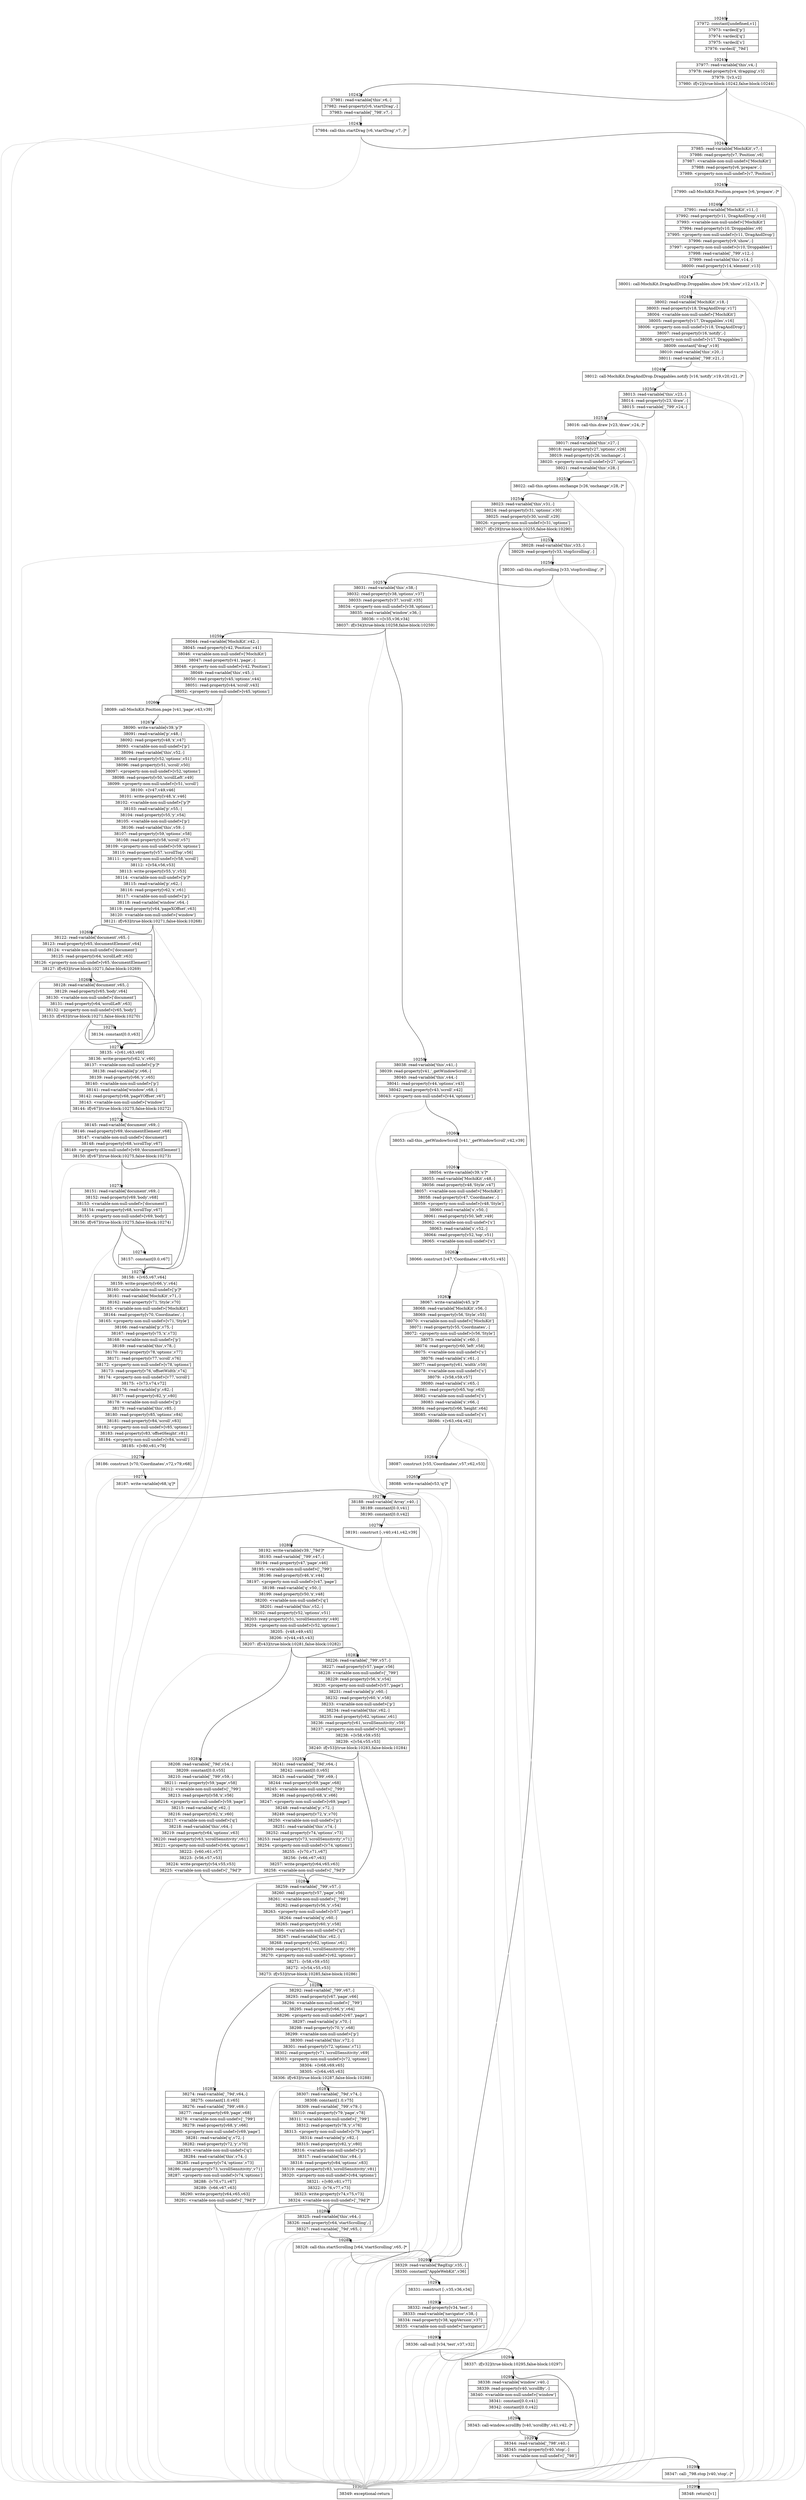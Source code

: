 digraph {
rankdir="TD"
BB_entry730[shape=none,label=""];
BB_entry730 -> BB10240 [tailport=s, headport=n, headlabel="    10240"]
BB10240 [shape=record label="{37972: constant[undefined,v1]|37973: vardecl['p']|37974: vardecl['q']|37975: vardecl['s']|37976: vardecl['_79d']}" ] 
BB10240 -> BB10241 [tailport=s, headport=n, headlabel="      10241"]
BB10241 [shape=record label="{37977: read-variable['this',v4,-]|37978: read-property[v4,'dragging',v3]|37979: ![v3,v2]|37980: if[v2](true-block:10242,false-block:10244)}" ] 
BB10241 -> BB10242 [tailport=s, headport=n, headlabel="      10242"]
BB10241 -> BB10244 [tailport=s, headport=n, headlabel="      10244"]
BB10241 -> BB10300 [tailport=s, headport=n, color=gray, headlabel="      10300"]
BB10242 [shape=record label="{37981: read-variable['this',v6,-]|37982: read-property[v6,'startDrag',-]|37983: read-variable['_798',v7,-]}" ] 
BB10242 -> BB10243 [tailport=s, headport=n, headlabel="      10243"]
BB10242 -> BB10300 [tailport=s, headport=n, color=gray]
BB10243 [shape=record label="{37984: call-this.startDrag [v6,'startDrag',v7,-]*}" ] 
BB10243 -> BB10244 [tailport=s, headport=n]
BB10243 -> BB10300 [tailport=s, headport=n, color=gray]
BB10244 [shape=record label="{37985: read-variable['MochiKit',v7,-]|37986: read-property[v7,'Position',v6]|37987: \<variable-non-null-undef\>['MochiKit']|37988: read-property[v6,'prepare',-]|37989: \<property-non-null-undef\>[v7,'Position']}" ] 
BB10244 -> BB10245 [tailport=s, headport=n, headlabel="      10245"]
BB10244 -> BB10300 [tailport=s, headport=n, color=gray]
BB10245 [shape=record label="{37990: call-MochiKit.Position.prepare [v6,'prepare',-]*}" ] 
BB10245 -> BB10246 [tailport=s, headport=n, headlabel="      10246"]
BB10245 -> BB10300 [tailport=s, headport=n, color=gray]
BB10246 [shape=record label="{37991: read-variable['MochiKit',v11,-]|37992: read-property[v11,'DragAndDrop',v10]|37993: \<variable-non-null-undef\>['MochiKit']|37994: read-property[v10,'Droppables',v9]|37995: \<property-non-null-undef\>[v11,'DragAndDrop']|37996: read-property[v9,'show',-]|37997: \<property-non-null-undef\>[v10,'Droppables']|37998: read-variable['_799',v12,-]|37999: read-variable['this',v14,-]|38000: read-property[v14,'element',v13]}" ] 
BB10246 -> BB10247 [tailport=s, headport=n, headlabel="      10247"]
BB10246 -> BB10300 [tailport=s, headport=n, color=gray]
BB10247 [shape=record label="{38001: call-MochiKit.DragAndDrop.Droppables.show [v9,'show',v12,v13,-]*}" ] 
BB10247 -> BB10248 [tailport=s, headport=n, headlabel="      10248"]
BB10247 -> BB10300 [tailport=s, headport=n, color=gray]
BB10248 [shape=record label="{38002: read-variable['MochiKit',v18,-]|38003: read-property[v18,'DragAndDrop',v17]|38004: \<variable-non-null-undef\>['MochiKit']|38005: read-property[v17,'Draggables',v16]|38006: \<property-non-null-undef\>[v18,'DragAndDrop']|38007: read-property[v16,'notify',-]|38008: \<property-non-null-undef\>[v17,'Draggables']|38009: constant[\"drag\",v19]|38010: read-variable['this',v20,-]|38011: read-variable['_798',v21,-]}" ] 
BB10248 -> BB10249 [tailport=s, headport=n, headlabel="      10249"]
BB10248 -> BB10300 [tailport=s, headport=n, color=gray]
BB10249 [shape=record label="{38012: call-MochiKit.DragAndDrop.Draggables.notify [v16,'notify',v19,v20,v21,-]*}" ] 
BB10249 -> BB10250 [tailport=s, headport=n, headlabel="      10250"]
BB10249 -> BB10300 [tailport=s, headport=n, color=gray]
BB10250 [shape=record label="{38013: read-variable['this',v23,-]|38014: read-property[v23,'draw',-]|38015: read-variable['_799',v24,-]}" ] 
BB10250 -> BB10251 [tailport=s, headport=n, headlabel="      10251"]
BB10250 -> BB10300 [tailport=s, headport=n, color=gray]
BB10251 [shape=record label="{38016: call-this.draw [v23,'draw',v24,-]*}" ] 
BB10251 -> BB10252 [tailport=s, headport=n, headlabel="      10252"]
BB10251 -> BB10300 [tailport=s, headport=n, color=gray]
BB10252 [shape=record label="{38017: read-variable['this',v27,-]|38018: read-property[v27,'options',v26]|38019: read-property[v26,'onchange',-]|38020: \<property-non-null-undef\>[v27,'options']|38021: read-variable['this',v28,-]}" ] 
BB10252 -> BB10253 [tailport=s, headport=n, headlabel="      10253"]
BB10252 -> BB10300 [tailport=s, headport=n, color=gray]
BB10253 [shape=record label="{38022: call-this.options.onchange [v26,'onchange',v28,-]*}" ] 
BB10253 -> BB10254 [tailport=s, headport=n, headlabel="      10254"]
BB10253 -> BB10300 [tailport=s, headport=n, color=gray]
BB10254 [shape=record label="{38023: read-variable['this',v31,-]|38024: read-property[v31,'options',v30]|38025: read-property[v30,'scroll',v29]|38026: \<property-non-null-undef\>[v31,'options']|38027: if[v29](true-block:10255,false-block:10290)}" ] 
BB10254 -> BB10255 [tailport=s, headport=n, headlabel="      10255"]
BB10254 -> BB10290 [tailport=s, headport=n, headlabel="      10290"]
BB10254 -> BB10300 [tailport=s, headport=n, color=gray]
BB10255 [shape=record label="{38028: read-variable['this',v33,-]|38029: read-property[v33,'stopScrolling',-]}" ] 
BB10255 -> BB10256 [tailport=s, headport=n, headlabel="      10256"]
BB10255 -> BB10300 [tailport=s, headport=n, color=gray]
BB10256 [shape=record label="{38030: call-this.stopScrolling [v33,'stopScrolling',-]*}" ] 
BB10256 -> BB10257 [tailport=s, headport=n, headlabel="      10257"]
BB10256 -> BB10300 [tailport=s, headport=n, color=gray]
BB10257 [shape=record label="{38031: read-variable['this',v38,-]|38032: read-property[v38,'options',v37]|38033: read-property[v37,'scroll',v35]|38034: \<property-non-null-undef\>[v38,'options']|38035: read-variable['window',v36,-]|38036: ==[v35,v36,v34]|38037: if[v34](true-block:10258,false-block:10259)}" ] 
BB10257 -> BB10258 [tailport=s, headport=n, headlabel="      10258"]
BB10257 -> BB10259 [tailport=s, headport=n, headlabel="      10259"]
BB10257 -> BB10300 [tailport=s, headport=n, color=gray]
BB10258 [shape=record label="{38038: read-variable['this',v41,-]|38039: read-property[v41,'_getWindowScroll',-]|38040: read-variable['this',v44,-]|38041: read-property[v44,'options',v43]|38042: read-property[v43,'scroll',v42]|38043: \<property-non-null-undef\>[v44,'options']}" ] 
BB10258 -> BB10260 [tailport=s, headport=n, headlabel="      10260"]
BB10258 -> BB10300 [tailport=s, headport=n, color=gray]
BB10259 [shape=record label="{38044: read-variable['MochiKit',v42,-]|38045: read-property[v42,'Position',v41]|38046: \<variable-non-null-undef\>['MochiKit']|38047: read-property[v41,'page',-]|38048: \<property-non-null-undef\>[v42,'Position']|38049: read-variable['this',v45,-]|38050: read-property[v45,'options',v44]|38051: read-property[v44,'scroll',v43]|38052: \<property-non-null-undef\>[v45,'options']}" ] 
BB10259 -> BB10266 [tailport=s, headport=n, headlabel="      10266"]
BB10259 -> BB10300 [tailport=s, headport=n, color=gray]
BB10260 [shape=record label="{38053: call-this._getWindowScroll [v41,'_getWindowScroll',v42,v39]}" ] 
BB10260 -> BB10261 [tailport=s, headport=n, headlabel="      10261"]
BB10260 -> BB10300 [tailport=s, headport=n, color=gray]
BB10261 [shape=record label="{38054: write-variable[v39,'s']*|38055: read-variable['MochiKit',v48,-]|38056: read-property[v48,'Style',v47]|38057: \<variable-non-null-undef\>['MochiKit']|38058: read-property[v47,'Coordinates',-]|38059: \<property-non-null-undef\>[v48,'Style']|38060: read-variable['s',v50,-]|38061: read-property[v50,'left',v49]|38062: \<variable-non-null-undef\>['s']|38063: read-variable['s',v52,-]|38064: read-property[v52,'top',v51]|38065: \<variable-non-null-undef\>['s']}" ] 
BB10261 -> BB10262 [tailport=s, headport=n, headlabel="      10262"]
BB10261 -> BB10300 [tailport=s, headport=n, color=gray]
BB10262 [shape=record label="{38066: construct [v47,'Coordinates',v49,v51,v45]}" ] 
BB10262 -> BB10263 [tailport=s, headport=n, headlabel="      10263"]
BB10262 -> BB10300 [tailport=s, headport=n, color=gray]
BB10263 [shape=record label="{38067: write-variable[v45,'p']*|38068: read-variable['MochiKit',v56,-]|38069: read-property[v56,'Style',v55]|38070: \<variable-non-null-undef\>['MochiKit']|38071: read-property[v55,'Coordinates',-]|38072: \<property-non-null-undef\>[v56,'Style']|38073: read-variable['s',v60,-]|38074: read-property[v60,'left',v58]|38075: \<variable-non-null-undef\>['s']|38076: read-variable['s',v61,-]|38077: read-property[v61,'width',v59]|38078: \<variable-non-null-undef\>['s']|38079: +[v58,v59,v57]|38080: read-variable['s',v65,-]|38081: read-property[v65,'top',v63]|38082: \<variable-non-null-undef\>['s']|38083: read-variable['s',v66,-]|38084: read-property[v66,'height',v64]|38085: \<variable-non-null-undef\>['s']|38086: +[v63,v64,v62]}" ] 
BB10263 -> BB10264 [tailport=s, headport=n, headlabel="      10264"]
BB10263 -> BB10300 [tailport=s, headport=n, color=gray]
BB10264 [shape=record label="{38087: construct [v55,'Coordinates',v57,v62,v53]}" ] 
BB10264 -> BB10265 [tailport=s, headport=n, headlabel="      10265"]
BB10264 -> BB10300 [tailport=s, headport=n, color=gray]
BB10265 [shape=record label="{38088: write-variable[v53,'q']*}" ] 
BB10265 -> BB10278 [tailport=s, headport=n, headlabel="      10278"]
BB10266 [shape=record label="{38089: call-MochiKit.Position.page [v41,'page',v43,v39]}" ] 
BB10266 -> BB10267 [tailport=s, headport=n, headlabel="      10267"]
BB10266 -> BB10300 [tailport=s, headport=n, color=gray]
BB10267 [shape=record label="{38090: write-variable[v39,'p']*|38091: read-variable['p',v48,-]|38092: read-property[v48,'x',v47]|38093: \<variable-non-null-undef\>['p']|38094: read-variable['this',v52,-]|38095: read-property[v52,'options',v51]|38096: read-property[v51,'scroll',v50]|38097: \<property-non-null-undef\>[v52,'options']|38098: read-property[v50,'scrollLeft',v49]|38099: \<property-non-null-undef\>[v51,'scroll']|38100: +[v47,v49,v46]|38101: write-property[v48,'x',v46]|38102: \<variable-non-null-undef\>['p']*|38103: read-variable['p',v55,-]|38104: read-property[v55,'y',v54]|38105: \<variable-non-null-undef\>['p']|38106: read-variable['this',v59,-]|38107: read-property[v59,'options',v58]|38108: read-property[v58,'scroll',v57]|38109: \<property-non-null-undef\>[v59,'options']|38110: read-property[v57,'scrollTop',v56]|38111: \<property-non-null-undef\>[v58,'scroll']|38112: +[v54,v56,v53]|38113: write-property[v55,'y',v53]|38114: \<variable-non-null-undef\>['p']*|38115: read-variable['p',v62,-]|38116: read-property[v62,'x',v61]|38117: \<variable-non-null-undef\>['p']|38118: read-variable['window',v64,-]|38119: read-property[v64,'pageXOffset',v63]|38120: \<variable-non-null-undef\>['window']|38121: if[v63](true-block:10271,false-block:10268)}" ] 
BB10267 -> BB10271 [tailport=s, headport=n, headlabel="      10271"]
BB10267 -> BB10268 [tailport=s, headport=n, headlabel="      10268"]
BB10267 -> BB10300 [tailport=s, headport=n, color=gray]
BB10268 [shape=record label="{38122: read-variable['document',v65,-]|38123: read-property[v65,'documentElement',v64]|38124: \<variable-non-null-undef\>['document']|38125: read-property[v64,'scrollLeft',v63]|38126: \<property-non-null-undef\>[v65,'documentElement']|38127: if[v63](true-block:10271,false-block:10269)}" ] 
BB10268 -> BB10271 [tailport=s, headport=n]
BB10268 -> BB10269 [tailport=s, headport=n, headlabel="      10269"]
BB10268 -> BB10300 [tailport=s, headport=n, color=gray]
BB10269 [shape=record label="{38128: read-variable['document',v65,-]|38129: read-property[v65,'body',v64]|38130: \<variable-non-null-undef\>['document']|38131: read-property[v64,'scrollLeft',v63]|38132: \<property-non-null-undef\>[v65,'body']|38133: if[v63](true-block:10271,false-block:10270)}" ] 
BB10269 -> BB10271 [tailport=s, headport=n]
BB10269 -> BB10270 [tailport=s, headport=n, headlabel="      10270"]
BB10269 -> BB10300 [tailport=s, headport=n, color=gray]
BB10270 [shape=record label="{38134: constant[0.0,v63]}" ] 
BB10270 -> BB10271 [tailport=s, headport=n]
BB10271 [shape=record label="{38135: +[v61,v63,v60]|38136: write-property[v62,'x',v60]|38137: \<variable-non-null-undef\>['p']*|38138: read-variable['p',v66,-]|38139: read-property[v66,'y',v65]|38140: \<variable-non-null-undef\>['p']|38141: read-variable['window',v68,-]|38142: read-property[v68,'pageYOffset',v67]|38143: \<variable-non-null-undef\>['window']|38144: if[v67](true-block:10275,false-block:10272)}" ] 
BB10271 -> BB10275 [tailport=s, headport=n, headlabel="      10275"]
BB10271 -> BB10272 [tailport=s, headport=n, headlabel="      10272"]
BB10271 -> BB10300 [tailport=s, headport=n, color=gray]
BB10272 [shape=record label="{38145: read-variable['document',v69,-]|38146: read-property[v69,'documentElement',v68]|38147: \<variable-non-null-undef\>['document']|38148: read-property[v68,'scrollTop',v67]|38149: \<property-non-null-undef\>[v69,'documentElement']|38150: if[v67](true-block:10275,false-block:10273)}" ] 
BB10272 -> BB10275 [tailport=s, headport=n]
BB10272 -> BB10273 [tailport=s, headport=n, headlabel="      10273"]
BB10272 -> BB10300 [tailport=s, headport=n, color=gray]
BB10273 [shape=record label="{38151: read-variable['document',v69,-]|38152: read-property[v69,'body',v68]|38153: \<variable-non-null-undef\>['document']|38154: read-property[v68,'scrollTop',v67]|38155: \<property-non-null-undef\>[v69,'body']|38156: if[v67](true-block:10275,false-block:10274)}" ] 
BB10273 -> BB10275 [tailport=s, headport=n]
BB10273 -> BB10274 [tailport=s, headport=n, headlabel="      10274"]
BB10273 -> BB10300 [tailport=s, headport=n, color=gray]
BB10274 [shape=record label="{38157: constant[0.0,v67]}" ] 
BB10274 -> BB10275 [tailport=s, headport=n]
BB10275 [shape=record label="{38158: +[v65,v67,v64]|38159: write-property[v66,'y',v64]|38160: \<variable-non-null-undef\>['p']*|38161: read-variable['MochiKit',v71,-]|38162: read-property[v71,'Style',v70]|38163: \<variable-non-null-undef\>['MochiKit']|38164: read-property[v70,'Coordinates',-]|38165: \<property-non-null-undef\>[v71,'Style']|38166: read-variable['p',v75,-]|38167: read-property[v75,'x',v73]|38168: \<variable-non-null-undef\>['p']|38169: read-variable['this',v78,-]|38170: read-property[v78,'options',v77]|38171: read-property[v77,'scroll',v76]|38172: \<property-non-null-undef\>[v78,'options']|38173: read-property[v76,'offsetWidth',v74]|38174: \<property-non-null-undef\>[v77,'scroll']|38175: +[v73,v74,v72]|38176: read-variable['p',v82,-]|38177: read-property[v82,'y',v80]|38178: \<variable-non-null-undef\>['p']|38179: read-variable['this',v85,-]|38180: read-property[v85,'options',v84]|38181: read-property[v84,'scroll',v83]|38182: \<property-non-null-undef\>[v85,'options']|38183: read-property[v83,'offsetHeight',v81]|38184: \<property-non-null-undef\>[v84,'scroll']|38185: +[v80,v81,v79]}" ] 
BB10275 -> BB10276 [tailport=s, headport=n, headlabel="      10276"]
BB10275 -> BB10300 [tailport=s, headport=n, color=gray]
BB10276 [shape=record label="{38186: construct [v70,'Coordinates',v72,v79,v68]}" ] 
BB10276 -> BB10277 [tailport=s, headport=n, headlabel="      10277"]
BB10276 -> BB10300 [tailport=s, headport=n, color=gray]
BB10277 [shape=record label="{38187: write-variable[v68,'q']*}" ] 
BB10277 -> BB10278 [tailport=s, headport=n]
BB10278 [shape=record label="{38188: read-variable['Array',v40,-]|38189: constant[0.0,v41]|38190: constant[0.0,v42]}" ] 
BB10278 -> BB10279 [tailport=s, headport=n, headlabel="      10279"]
BB10278 -> BB10300 [tailport=s, headport=n, color=gray]
BB10279 [shape=record label="{38191: construct [-,v40,v41,v42,v39]}" ] 
BB10279 -> BB10280 [tailport=s, headport=n, headlabel="      10280"]
BB10279 -> BB10300 [tailport=s, headport=n, color=gray]
BB10280 [shape=record label="{38192: write-variable[v39,'_79d']*|38193: read-variable['_799',v47,-]|38194: read-property[v47,'page',v46]|38195: \<variable-non-null-undef\>['_799']|38196: read-property[v46,'x',v44]|38197: \<property-non-null-undef\>[v47,'page']|38198: read-variable['q',v50,-]|38199: read-property[v50,'x',v48]|38200: \<variable-non-null-undef\>['q']|38201: read-variable['this',v52,-]|38202: read-property[v52,'options',v51]|38203: read-property[v51,'scrollSensitivity',v49]|38204: \<property-non-null-undef\>[v52,'options']|38205: -[v48,v49,v45]|38206: \>[v44,v45,v43]|38207: if[v43](true-block:10281,false-block:10282)}" ] 
BB10280 -> BB10281 [tailport=s, headport=n, headlabel="      10281"]
BB10280 -> BB10282 [tailport=s, headport=n, headlabel="      10282"]
BB10280 -> BB10300 [tailport=s, headport=n, color=gray]
BB10281 [shape=record label="{38208: read-variable['_79d',v54,-]|38209: constant[0.0,v55]|38210: read-variable['_799',v59,-]|38211: read-property[v59,'page',v58]|38212: \<variable-non-null-undef\>['_799']|38213: read-property[v58,'x',v56]|38214: \<property-non-null-undef\>[v59,'page']|38215: read-variable['q',v62,-]|38216: read-property[v62,'x',v60]|38217: \<variable-non-null-undef\>['q']|38218: read-variable['this',v64,-]|38219: read-property[v64,'options',v63]|38220: read-property[v63,'scrollSensitivity',v61]|38221: \<property-non-null-undef\>[v64,'options']|38222: -[v60,v61,v57]|38223: -[v56,v57,v53]|38224: write-property[v54,v55,v53]|38225: \<variable-non-null-undef\>['_79d']*}" ] 
BB10281 -> BB10284 [tailport=s, headport=n, headlabel="      10284"]
BB10281 -> BB10300 [tailport=s, headport=n, color=gray]
BB10282 [shape=record label="{38226: read-variable['_799',v57,-]|38227: read-property[v57,'page',v56]|38228: \<variable-non-null-undef\>['_799']|38229: read-property[v56,'x',v54]|38230: \<property-non-null-undef\>[v57,'page']|38231: read-variable['p',v60,-]|38232: read-property[v60,'x',v58]|38233: \<variable-non-null-undef\>['p']|38234: read-variable['this',v62,-]|38235: read-property[v62,'options',v61]|38236: read-property[v61,'scrollSensitivity',v59]|38237: \<property-non-null-undef\>[v62,'options']|38238: +[v58,v59,v55]|38239: \<[v54,v55,v53]|38240: if[v53](true-block:10283,false-block:10284)}" ] 
BB10282 -> BB10283 [tailport=s, headport=n, headlabel="      10283"]
BB10282 -> BB10284 [tailport=s, headport=n]
BB10282 -> BB10300 [tailport=s, headport=n, color=gray]
BB10283 [shape=record label="{38241: read-variable['_79d',v64,-]|38242: constant[0.0,v65]|38243: read-variable['_799',v69,-]|38244: read-property[v69,'page',v68]|38245: \<variable-non-null-undef\>['_799']|38246: read-property[v68,'x',v66]|38247: \<property-non-null-undef\>[v69,'page']|38248: read-variable['p',v72,-]|38249: read-property[v72,'x',v70]|38250: \<variable-non-null-undef\>['p']|38251: read-variable['this',v74,-]|38252: read-property[v74,'options',v73]|38253: read-property[v73,'scrollSensitivity',v71]|38254: \<property-non-null-undef\>[v74,'options']|38255: +[v70,v71,v67]|38256: -[v66,v67,v63]|38257: write-property[v64,v65,v63]|38258: \<variable-non-null-undef\>['_79d']*}" ] 
BB10283 -> BB10284 [tailport=s, headport=n]
BB10283 -> BB10300 [tailport=s, headport=n, color=gray]
BB10284 [shape=record label="{38259: read-variable['_799',v57,-]|38260: read-property[v57,'page',v56]|38261: \<variable-non-null-undef\>['_799']|38262: read-property[v56,'y',v54]|38263: \<property-non-null-undef\>[v57,'page']|38264: read-variable['q',v60,-]|38265: read-property[v60,'y',v58]|38266: \<variable-non-null-undef\>['q']|38267: read-variable['this',v62,-]|38268: read-property[v62,'options',v61]|38269: read-property[v61,'scrollSensitivity',v59]|38270: \<property-non-null-undef\>[v62,'options']|38271: -[v58,v59,v55]|38272: \>[v54,v55,v53]|38273: if[v53](true-block:10285,false-block:10286)}" ] 
BB10284 -> BB10285 [tailport=s, headport=n, headlabel="      10285"]
BB10284 -> BB10286 [tailport=s, headport=n, headlabel="      10286"]
BB10284 -> BB10300 [tailport=s, headport=n, color=gray]
BB10285 [shape=record label="{38274: read-variable['_79d',v64,-]|38275: constant[1.0,v65]|38276: read-variable['_799',v69,-]|38277: read-property[v69,'page',v68]|38278: \<variable-non-null-undef\>['_799']|38279: read-property[v68,'y',v66]|38280: \<property-non-null-undef\>[v69,'page']|38281: read-variable['q',v72,-]|38282: read-property[v72,'y',v70]|38283: \<variable-non-null-undef\>['q']|38284: read-variable['this',v74,-]|38285: read-property[v74,'options',v73]|38286: read-property[v73,'scrollSensitivity',v71]|38287: \<property-non-null-undef\>[v74,'options']|38288: -[v70,v71,v67]|38289: -[v66,v67,v63]|38290: write-property[v64,v65,v63]|38291: \<variable-non-null-undef\>['_79d']*}" ] 
BB10285 -> BB10288 [tailport=s, headport=n, headlabel="      10288"]
BB10285 -> BB10300 [tailport=s, headport=n, color=gray]
BB10286 [shape=record label="{38292: read-variable['_799',v67,-]|38293: read-property[v67,'page',v66]|38294: \<variable-non-null-undef\>['_799']|38295: read-property[v66,'y',v64]|38296: \<property-non-null-undef\>[v67,'page']|38297: read-variable['p',v70,-]|38298: read-property[v70,'y',v68]|38299: \<variable-non-null-undef\>['p']|38300: read-variable['this',v72,-]|38301: read-property[v72,'options',v71]|38302: read-property[v71,'scrollSensitivity',v69]|38303: \<property-non-null-undef\>[v72,'options']|38304: +[v68,v69,v65]|38305: \<[v64,v65,v63]|38306: if[v63](true-block:10287,false-block:10288)}" ] 
BB10286 -> BB10287 [tailport=s, headport=n, headlabel="      10287"]
BB10286 -> BB10288 [tailport=s, headport=n]
BB10286 -> BB10300 [tailport=s, headport=n, color=gray]
BB10287 [shape=record label="{38307: read-variable['_79d',v74,-]|38308: constant[1.0,v75]|38309: read-variable['_799',v79,-]|38310: read-property[v79,'page',v78]|38311: \<variable-non-null-undef\>['_799']|38312: read-property[v78,'y',v76]|38313: \<property-non-null-undef\>[v79,'page']|38314: read-variable['p',v82,-]|38315: read-property[v82,'y',v80]|38316: \<variable-non-null-undef\>['p']|38317: read-variable['this',v84,-]|38318: read-property[v84,'options',v83]|38319: read-property[v83,'scrollSensitivity',v81]|38320: \<property-non-null-undef\>[v84,'options']|38321: +[v80,v81,v77]|38322: -[v76,v77,v73]|38323: write-property[v74,v75,v73]|38324: \<variable-non-null-undef\>['_79d']*}" ] 
BB10287 -> BB10288 [tailport=s, headport=n]
BB10287 -> BB10300 [tailport=s, headport=n, color=gray]
BB10288 [shape=record label="{38325: read-variable['this',v64,-]|38326: read-property[v64,'startScrolling',-]|38327: read-variable['_79d',v65,-]}" ] 
BB10288 -> BB10289 [tailport=s, headport=n, headlabel="      10289"]
BB10288 -> BB10300 [tailport=s, headport=n, color=gray]
BB10289 [shape=record label="{38328: call-this.startScrolling [v64,'startScrolling',v65,-]*}" ] 
BB10289 -> BB10290 [tailport=s, headport=n]
BB10289 -> BB10300 [tailport=s, headport=n, color=gray]
BB10290 [shape=record label="{38329: read-variable['RegExp',v35,-]|38330: constant[\"AppleWebKit\",v36]}" ] 
BB10290 -> BB10291 [tailport=s, headport=n, headlabel="      10291"]
BB10290 -> BB10300 [tailport=s, headport=n, color=gray]
BB10291 [shape=record label="{38331: construct [-,v35,v36,v34]}" ] 
BB10291 -> BB10292 [tailport=s, headport=n, headlabel="      10292"]
BB10291 -> BB10300 [tailport=s, headport=n, color=gray]
BB10292 [shape=record label="{38332: read-property[v34,'test',-]|38333: read-variable['navigator',v38,-]|38334: read-property[v38,'appVersion',v37]|38335: \<variable-non-null-undef\>['navigator']}" ] 
BB10292 -> BB10293 [tailport=s, headport=n, headlabel="      10293"]
BB10292 -> BB10300 [tailport=s, headport=n, color=gray]
BB10293 [shape=record label="{38336: call-null [v34,'test',v37,v32]}" ] 
BB10293 -> BB10294 [tailport=s, headport=n, headlabel="      10294"]
BB10293 -> BB10300 [tailport=s, headport=n, color=gray]
BB10294 [shape=record label="{38337: if[v32](true-block:10295,false-block:10297)}" ] 
BB10294 -> BB10295 [tailport=s, headport=n, headlabel="      10295"]
BB10294 -> BB10297 [tailport=s, headport=n, headlabel="      10297"]
BB10295 [shape=record label="{38338: read-variable['window',v40,-]|38339: read-property[v40,'scrollBy',-]|38340: \<variable-non-null-undef\>['window']|38341: constant[0.0,v41]|38342: constant[0.0,v42]}" ] 
BB10295 -> BB10296 [tailport=s, headport=n, headlabel="      10296"]
BB10295 -> BB10300 [tailport=s, headport=n, color=gray]
BB10296 [shape=record label="{38343: call-window.scrollBy [v40,'scrollBy',v41,v42,-]*}" ] 
BB10296 -> BB10297 [tailport=s, headport=n]
BB10296 -> BB10300 [tailport=s, headport=n, color=gray]
BB10297 [shape=record label="{38344: read-variable['_798',v40,-]|38345: read-property[v40,'stop',-]|38346: \<variable-non-null-undef\>['_798']}" ] 
BB10297 -> BB10298 [tailport=s, headport=n, headlabel="      10298"]
BB10297 -> BB10300 [tailport=s, headport=n, color=gray]
BB10298 [shape=record label="{38347: call-_798.stop [v40,'stop',-]*}" ] 
BB10298 -> BB10299 [tailport=s, headport=n, headlabel="      10299"]
BB10298 -> BB10300 [tailport=s, headport=n, color=gray]
BB10299 [shape=record label="{38348: return[v1]}" ] 
BB10300 [shape=record label="{38349: exceptional-return}" ] 
//#$~ 7221
}
